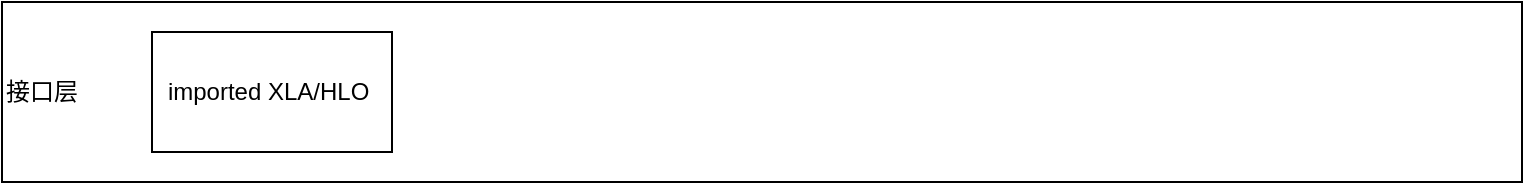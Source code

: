 <mxfile version="14.4.6" type="github"><diagram id="_3LncPrsmreKFIglYwDI" name="Page-1"><mxGraphModel dx="2066" dy="1185" grid="1" gridSize="10" guides="1" tooltips="1" connect="1" arrows="1" fold="1" page="1" pageScale="1" pageWidth="850" pageHeight="1100" math="0" shadow="0"><root><mxCell id="0"/><mxCell id="1" parent="0"/><mxCell id="mfwibhz9wOhJmcExsnoy-1" value="接口层" style="rounded=0;whiteSpace=wrap;html=1;align=left;" vertex="1" parent="1"><mxGeometry x="45" y="230" width="760" height="90" as="geometry"/></mxCell><mxCell id="mfwibhz9wOhJmcExsnoy-2" value="imported XLA/HLO&amp;nbsp;" style="rounded=0;whiteSpace=wrap;html=1;" vertex="1" parent="1"><mxGeometry x="120" y="245" width="120" height="60" as="geometry"/></mxCell></root></mxGraphModel></diagram></mxfile>